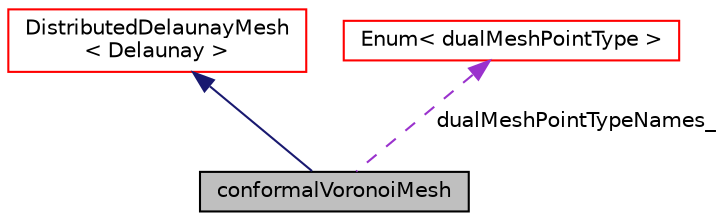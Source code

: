 digraph "conformalVoronoiMesh"
{
  bgcolor="transparent";
  edge [fontname="Helvetica",fontsize="10",labelfontname="Helvetica",labelfontsize="10"];
  node [fontname="Helvetica",fontsize="10",shape=record];
  Node1 [label="conformalVoronoiMesh",height=0.2,width=0.4,color="black", fillcolor="grey75", style="filled" fontcolor="black"];
  Node2 -> Node1 [dir="back",color="midnightblue",fontsize="10",style="solid",fontname="Helvetica"];
  Node2 [label="DistributedDelaunayMesh\l\< Delaunay \>",height=0.2,width=0.4,color="red",URL="$classFoam_1_1DistributedDelaunayMesh.html"];
  Node3 -> Node1 [dir="back",color="darkorchid3",fontsize="10",style="dashed",label=" dualMeshPointTypeNames_" ,fontname="Helvetica"];
  Node3 [label="Enum\< dualMeshPointType \>",height=0.2,width=0.4,color="red",URL="$classFoam_1_1Enum.html"];
}

